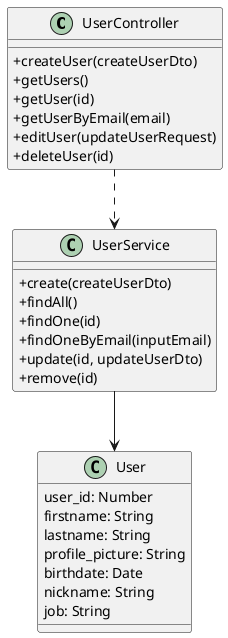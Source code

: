 @startuml
skinparam classAttributeIconSize 0

UserController ..>  UserService 

UserService -->  User


class UserController {
  +createUser(createUserDto) 
  +getUsers() 
  +getUser(id) 
  +getUserByEmail(email)
  +editUser(updateUserRequest) 
  +deleteUser(id) 
}

class UserService {
  +create(createUserDto)
  +findAll() 
  +findOne(id)
  +findOneByEmail(inputEmail)
  +update(id, updateUserDto)
  +remove(id)
}

class User {
  user_id: Number
  firstname: String
  lastname: String
  profile_picture: String
  birthdate: Date
  nickname: String
  job: String
}

@enduml